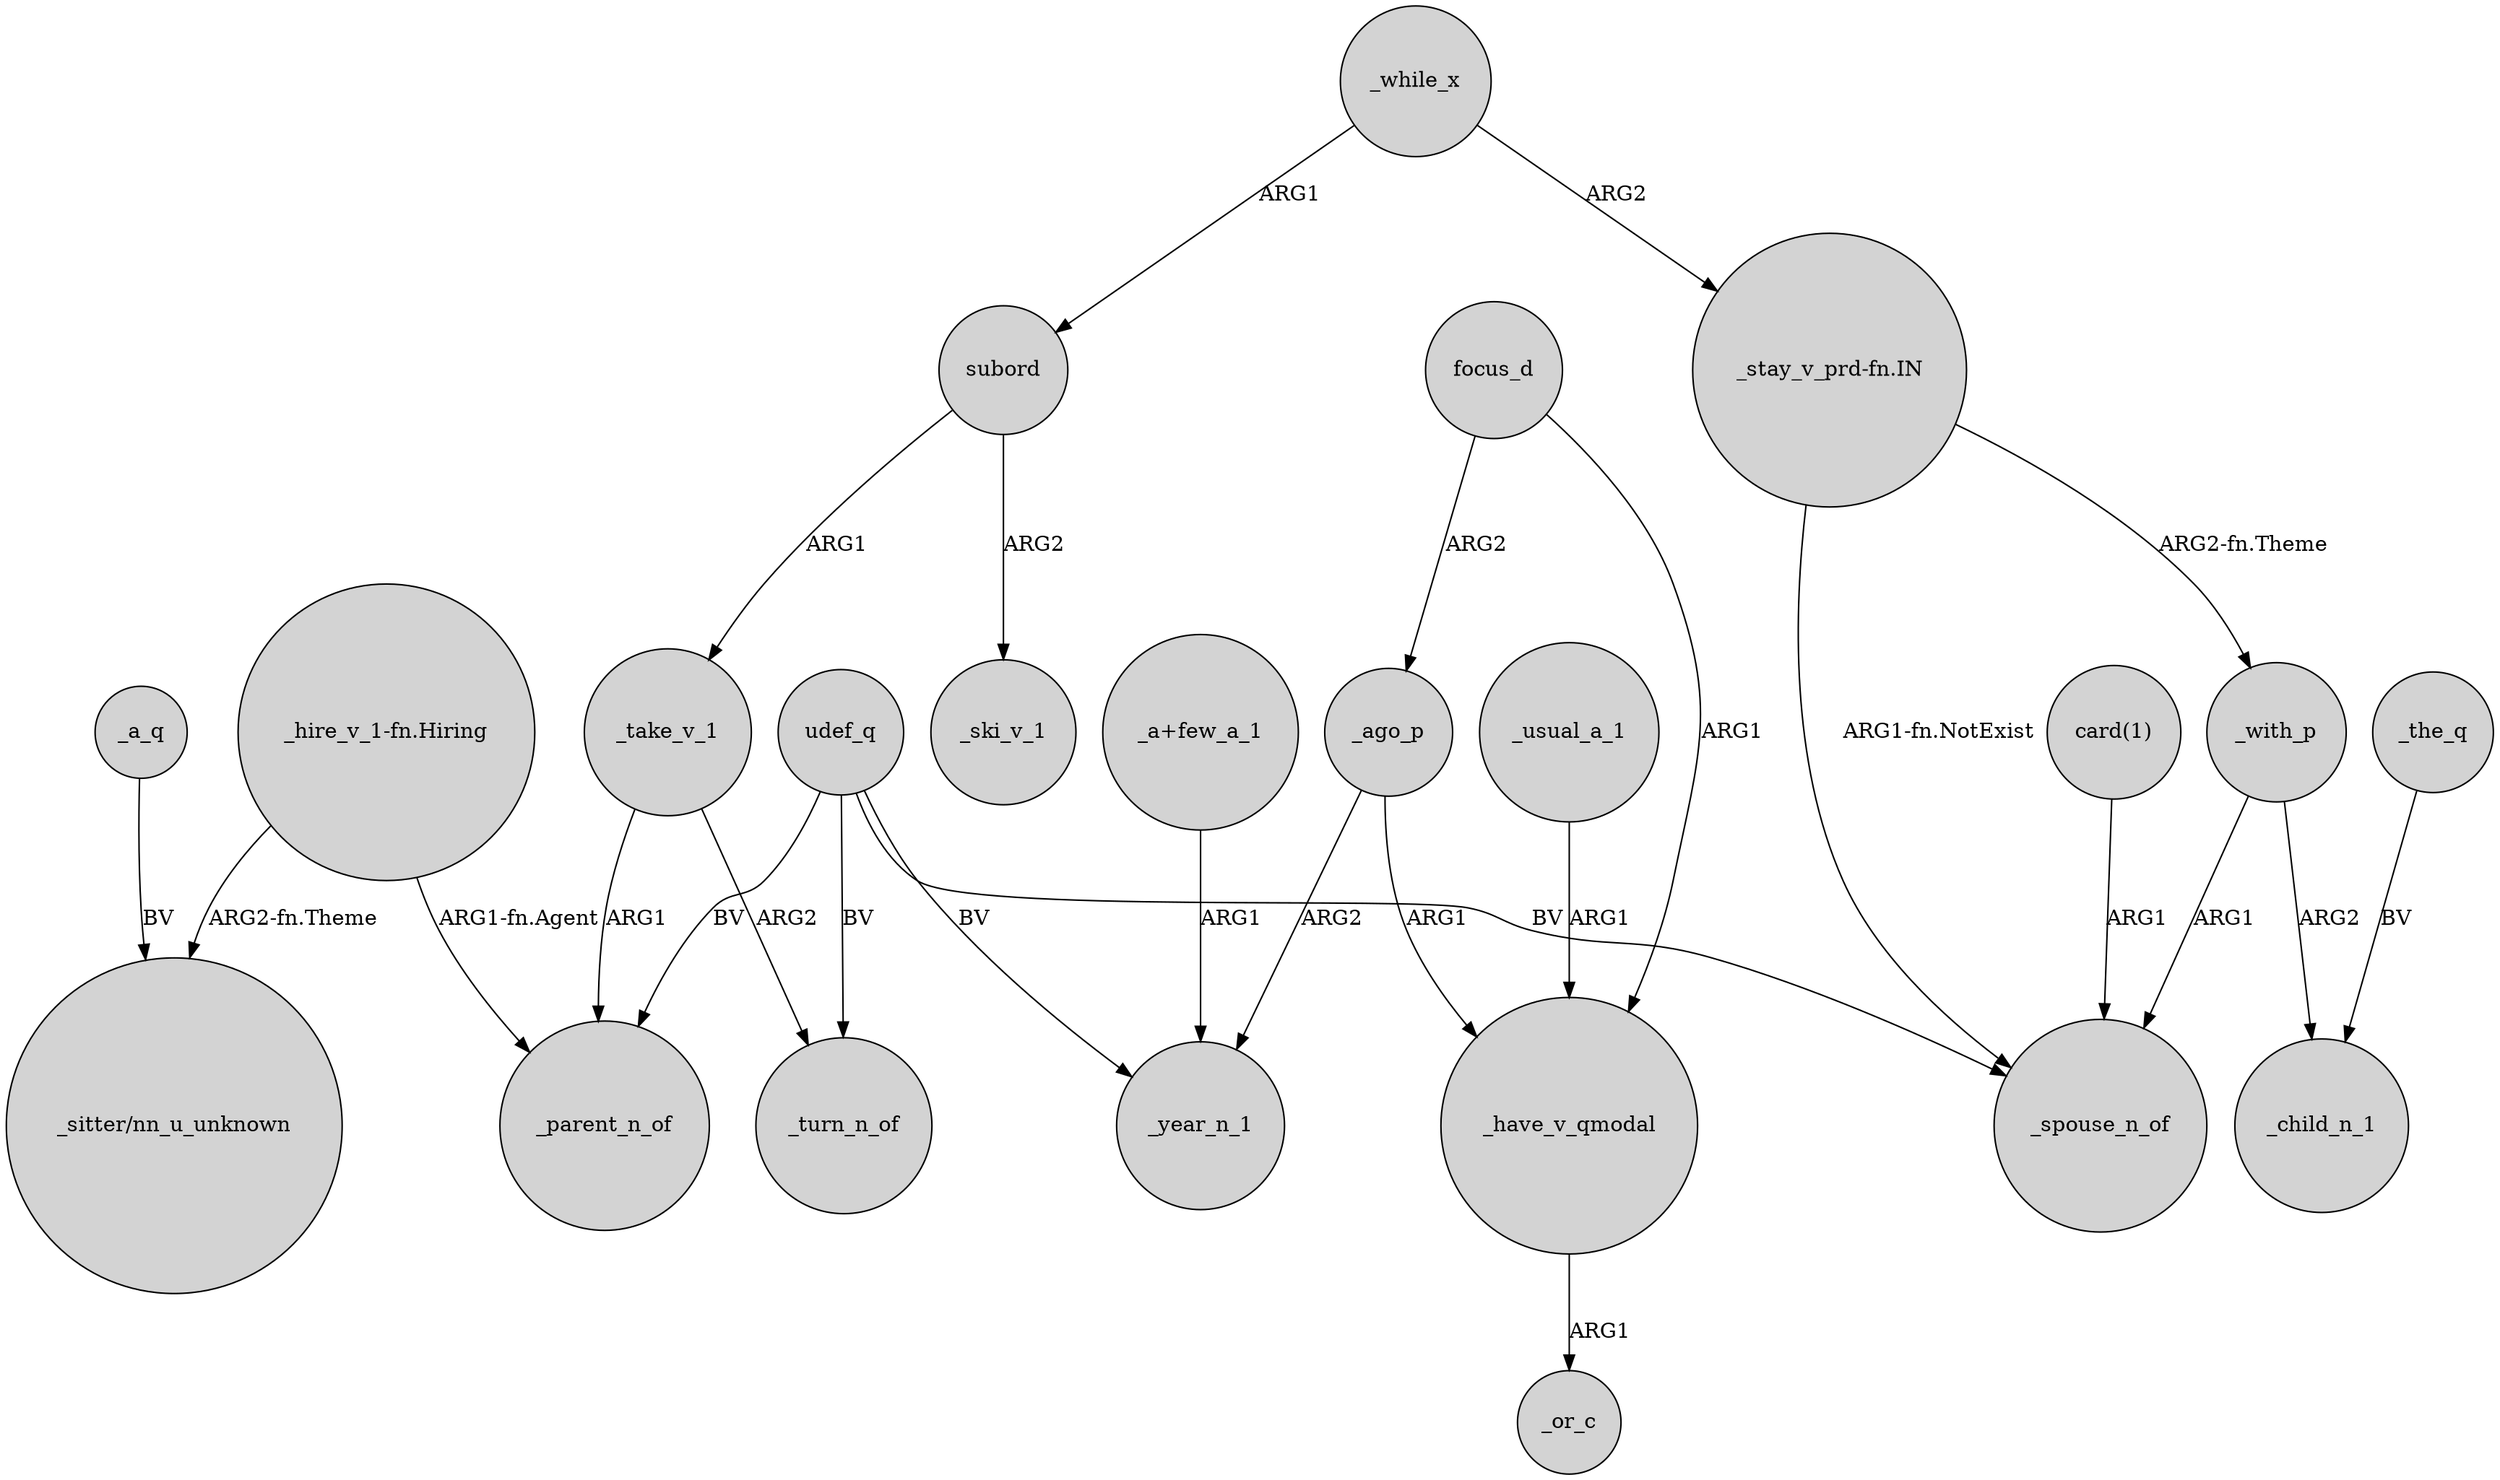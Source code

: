 digraph {
	node [shape=circle style=filled]
	"_hire_v_1-fn.Hiring" -> "_sitter/nn_u_unknown" [label="ARG2-fn.Theme"]
	subord -> _take_v_1 [label=ARG1]
	_while_x -> "_stay_v_prd-fn.IN" [label=ARG2]
	udef_q -> _parent_n_of [label=BV]
	_ago_p -> _have_v_qmodal [label=ARG1]
	_take_v_1 -> _turn_n_of [label=ARG2]
	subord -> _ski_v_1 [label=ARG2]
	"_stay_v_prd-fn.IN" -> _with_p [label="ARG2-fn.Theme"]
	_while_x -> subord [label=ARG1]
	_usual_a_1 -> _have_v_qmodal [label=ARG1]
	"_a+few_a_1" -> _year_n_1 [label=ARG1]
	_the_q -> _child_n_1 [label=BV]
	"card(1)" -> _spouse_n_of [label=ARG1]
	"_hire_v_1-fn.Hiring" -> _parent_n_of [label="ARG1-fn.Agent"]
	_ago_p -> _year_n_1 [label=ARG2]
	udef_q -> _spouse_n_of [label=BV]
	_with_p -> _child_n_1 [label=ARG2]
	focus_d -> _have_v_qmodal [label=ARG1]
	_a_q -> "_sitter/nn_u_unknown" [label=BV]
	udef_q -> _year_n_1 [label=BV]
	focus_d -> _ago_p [label=ARG2]
	udef_q -> _turn_n_of [label=BV]
	_with_p -> _spouse_n_of [label=ARG1]
	_have_v_qmodal -> _or_c [label=ARG1]
	_take_v_1 -> _parent_n_of [label=ARG1]
	"_stay_v_prd-fn.IN" -> _spouse_n_of [label="ARG1-fn.NotExist"]
}
